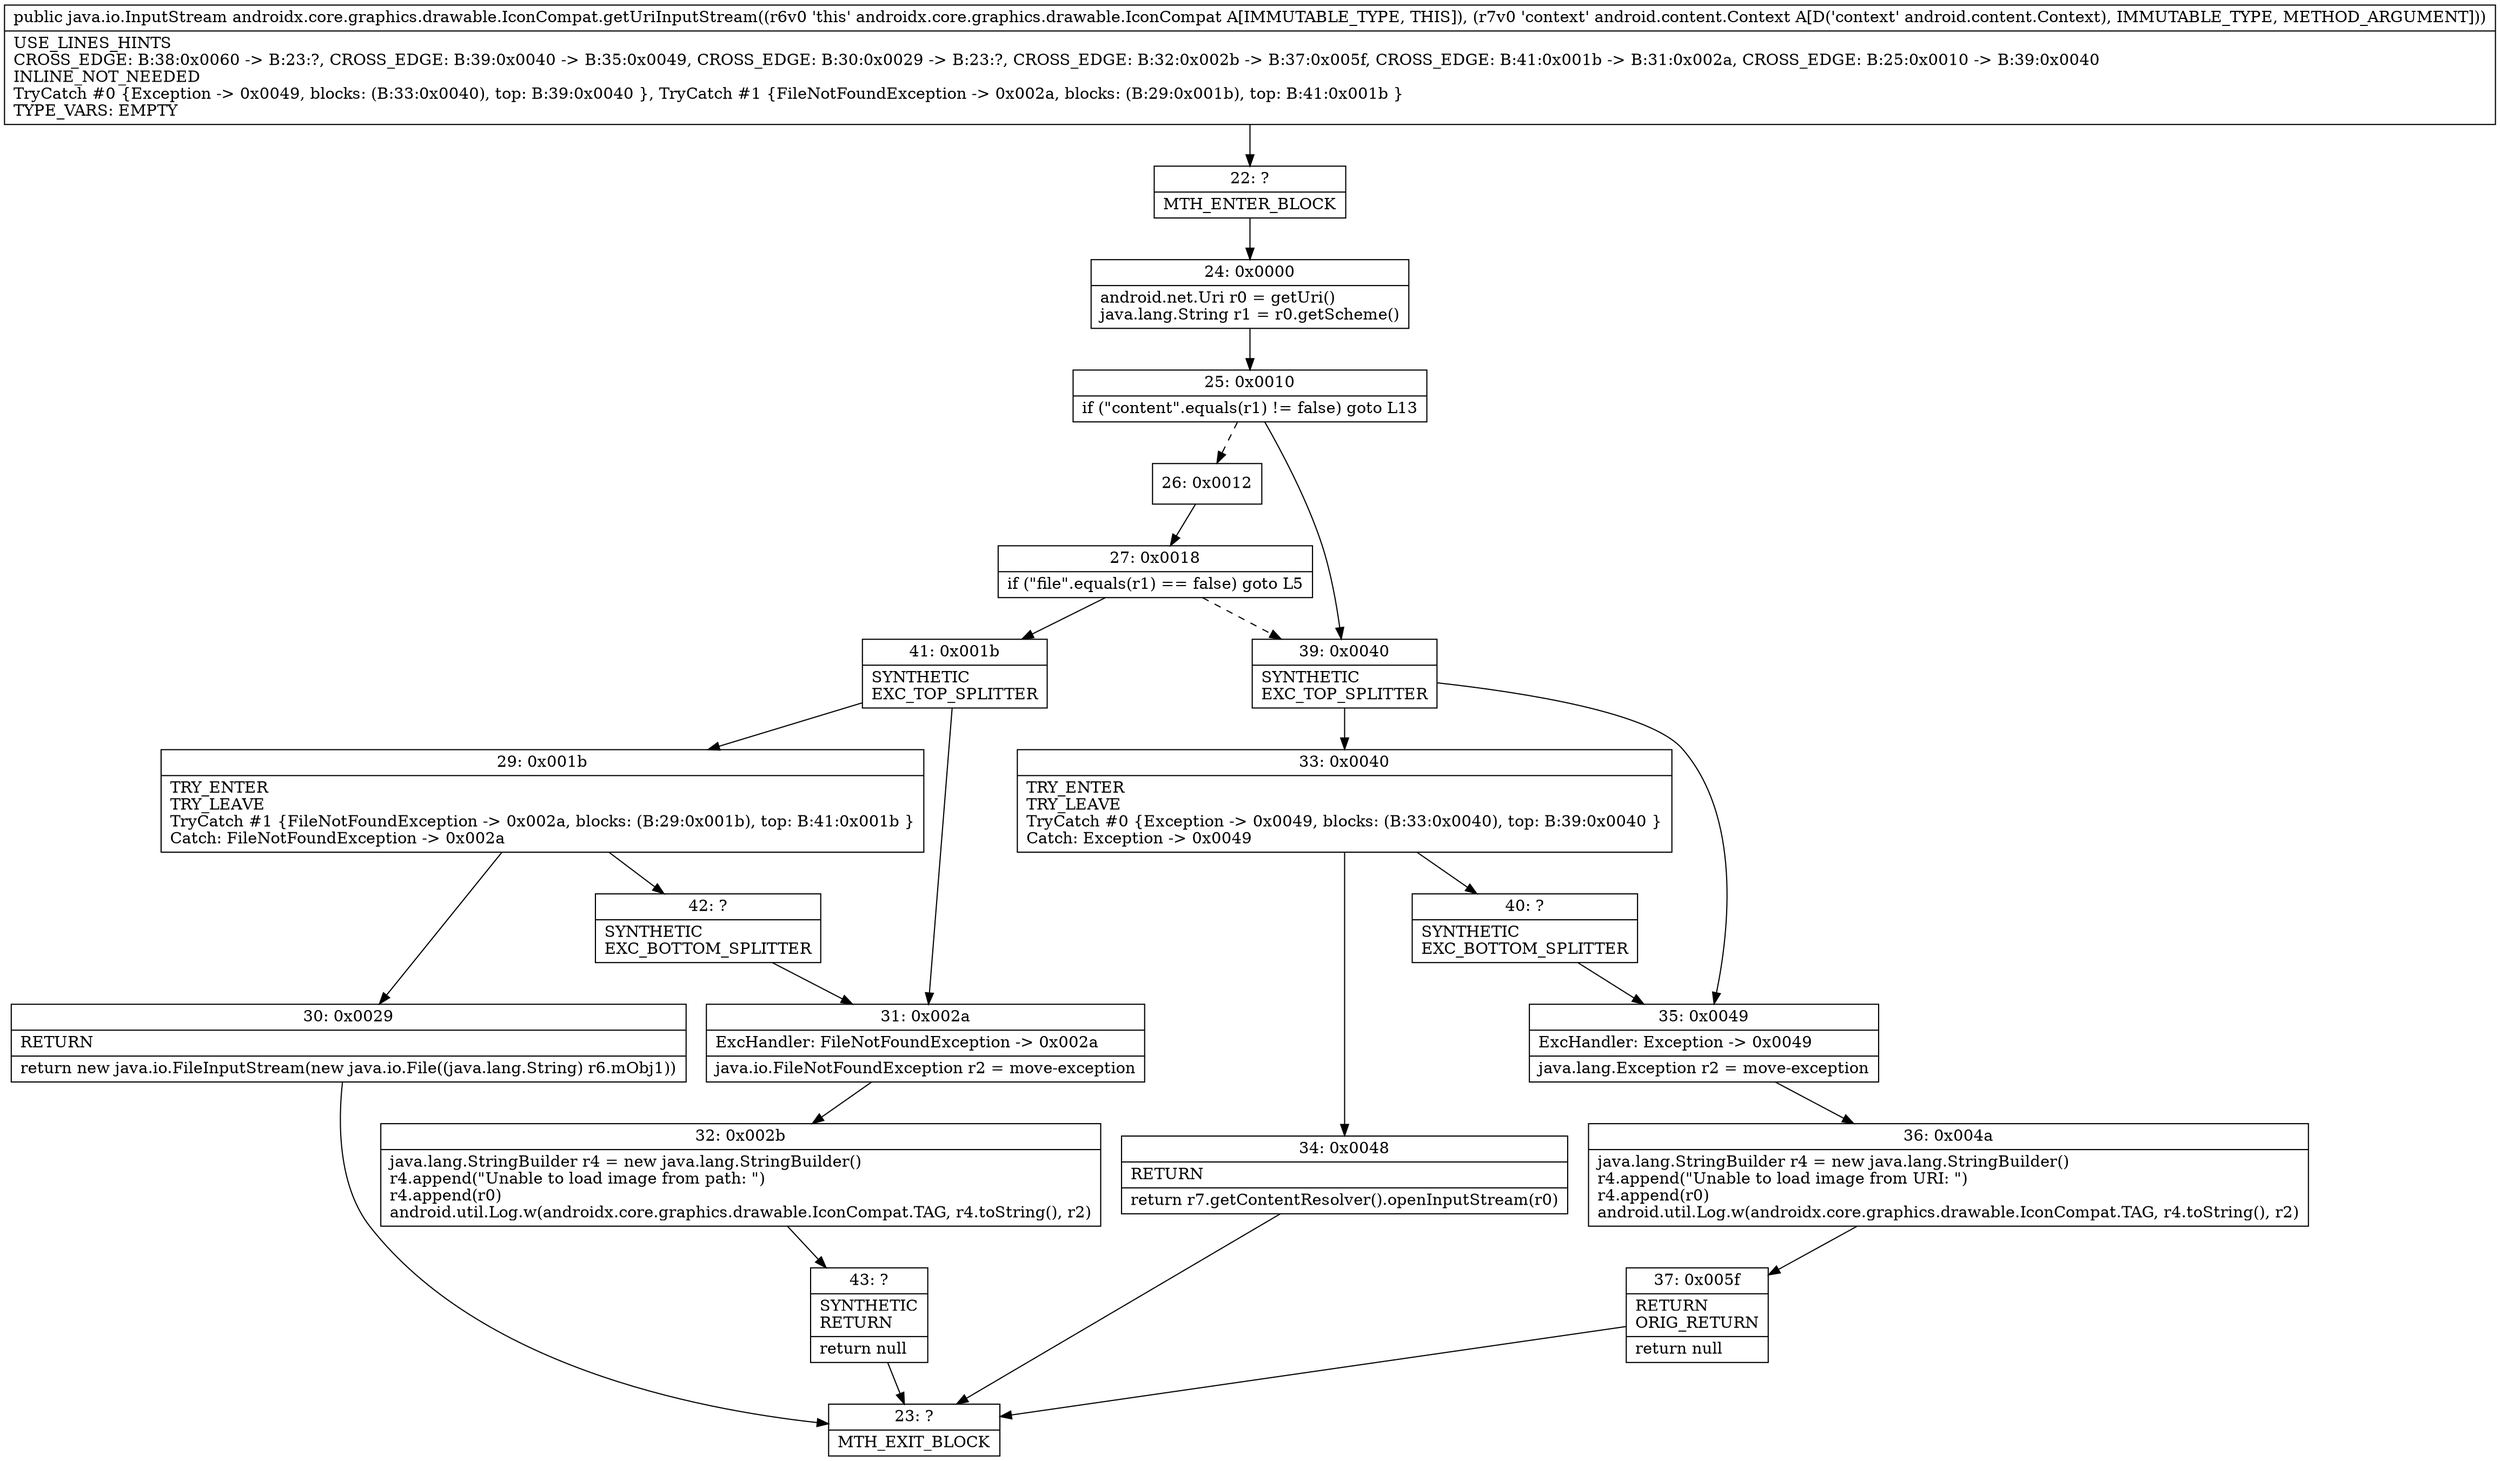 digraph "CFG forandroidx.core.graphics.drawable.IconCompat.getUriInputStream(Landroid\/content\/Context;)Ljava\/io\/InputStream;" {
Node_22 [shape=record,label="{22\:\ ?|MTH_ENTER_BLOCK\l}"];
Node_24 [shape=record,label="{24\:\ 0x0000|android.net.Uri r0 = getUri()\ljava.lang.String r1 = r0.getScheme()\l}"];
Node_25 [shape=record,label="{25\:\ 0x0010|if (\"content\".equals(r1) != false) goto L13\l}"];
Node_26 [shape=record,label="{26\:\ 0x0012}"];
Node_27 [shape=record,label="{27\:\ 0x0018|if (\"file\".equals(r1) == false) goto L5\l}"];
Node_41 [shape=record,label="{41\:\ 0x001b|SYNTHETIC\lEXC_TOP_SPLITTER\l}"];
Node_29 [shape=record,label="{29\:\ 0x001b|TRY_ENTER\lTRY_LEAVE\lTryCatch #1 \{FileNotFoundException \-\> 0x002a, blocks: (B:29:0x001b), top: B:41:0x001b \}\lCatch: FileNotFoundException \-\> 0x002a\l}"];
Node_30 [shape=record,label="{30\:\ 0x0029|RETURN\l|return new java.io.FileInputStream(new java.io.File((java.lang.String) r6.mObj1))\l}"];
Node_23 [shape=record,label="{23\:\ ?|MTH_EXIT_BLOCK\l}"];
Node_42 [shape=record,label="{42\:\ ?|SYNTHETIC\lEXC_BOTTOM_SPLITTER\l}"];
Node_31 [shape=record,label="{31\:\ 0x002a|ExcHandler: FileNotFoundException \-\> 0x002a\l|java.io.FileNotFoundException r2 = move\-exception\l}"];
Node_32 [shape=record,label="{32\:\ 0x002b|java.lang.StringBuilder r4 = new java.lang.StringBuilder()\lr4.append(\"Unable to load image from path: \")\lr4.append(r0)\landroid.util.Log.w(androidx.core.graphics.drawable.IconCompat.TAG, r4.toString(), r2)\l}"];
Node_43 [shape=record,label="{43\:\ ?|SYNTHETIC\lRETURN\l|return null\l}"];
Node_39 [shape=record,label="{39\:\ 0x0040|SYNTHETIC\lEXC_TOP_SPLITTER\l}"];
Node_33 [shape=record,label="{33\:\ 0x0040|TRY_ENTER\lTRY_LEAVE\lTryCatch #0 \{Exception \-\> 0x0049, blocks: (B:33:0x0040), top: B:39:0x0040 \}\lCatch: Exception \-\> 0x0049\l}"];
Node_34 [shape=record,label="{34\:\ 0x0048|RETURN\l|return r7.getContentResolver().openInputStream(r0)\l}"];
Node_40 [shape=record,label="{40\:\ ?|SYNTHETIC\lEXC_BOTTOM_SPLITTER\l}"];
Node_35 [shape=record,label="{35\:\ 0x0049|ExcHandler: Exception \-\> 0x0049\l|java.lang.Exception r2 = move\-exception\l}"];
Node_36 [shape=record,label="{36\:\ 0x004a|java.lang.StringBuilder r4 = new java.lang.StringBuilder()\lr4.append(\"Unable to load image from URI: \")\lr4.append(r0)\landroid.util.Log.w(androidx.core.graphics.drawable.IconCompat.TAG, r4.toString(), r2)\l}"];
Node_37 [shape=record,label="{37\:\ 0x005f|RETURN\lORIG_RETURN\l|return null\l}"];
MethodNode[shape=record,label="{public java.io.InputStream androidx.core.graphics.drawable.IconCompat.getUriInputStream((r6v0 'this' androidx.core.graphics.drawable.IconCompat A[IMMUTABLE_TYPE, THIS]), (r7v0 'context' android.content.Context A[D('context' android.content.Context), IMMUTABLE_TYPE, METHOD_ARGUMENT]))  | USE_LINES_HINTS\lCROSS_EDGE: B:38:0x0060 \-\> B:23:?, CROSS_EDGE: B:39:0x0040 \-\> B:35:0x0049, CROSS_EDGE: B:30:0x0029 \-\> B:23:?, CROSS_EDGE: B:32:0x002b \-\> B:37:0x005f, CROSS_EDGE: B:41:0x001b \-\> B:31:0x002a, CROSS_EDGE: B:25:0x0010 \-\> B:39:0x0040\lINLINE_NOT_NEEDED\lTryCatch #0 \{Exception \-\> 0x0049, blocks: (B:33:0x0040), top: B:39:0x0040 \}, TryCatch #1 \{FileNotFoundException \-\> 0x002a, blocks: (B:29:0x001b), top: B:41:0x001b \}\lTYPE_VARS: EMPTY\l}"];
MethodNode -> Node_22;Node_22 -> Node_24;
Node_24 -> Node_25;
Node_25 -> Node_26[style=dashed];
Node_25 -> Node_39;
Node_26 -> Node_27;
Node_27 -> Node_39[style=dashed];
Node_27 -> Node_41;
Node_41 -> Node_29;
Node_41 -> Node_31;
Node_29 -> Node_30;
Node_29 -> Node_42;
Node_30 -> Node_23;
Node_42 -> Node_31;
Node_31 -> Node_32;
Node_32 -> Node_43;
Node_43 -> Node_23;
Node_39 -> Node_33;
Node_39 -> Node_35;
Node_33 -> Node_34;
Node_33 -> Node_40;
Node_34 -> Node_23;
Node_40 -> Node_35;
Node_35 -> Node_36;
Node_36 -> Node_37;
Node_37 -> Node_23;
}

